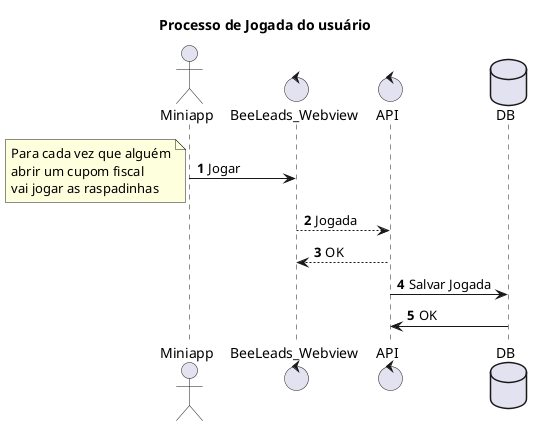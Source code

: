 @startuml

title "Processo de Jogada do usuário"

actor Miniapp
control BeeLeads_Webview
control API
database DB

autonumber
Miniapp -> BeeLeads_Webview: Jogar
note left
Para cada vez que alguém
abrir um cupom fiscal
vai jogar as raspadinhas
endnote
BeeLeads_Webview --> API: Jogada
API --> BeeLeads_Webview: OK
API -> DB: Salvar Jogada
DB -> API: OK

@enduml